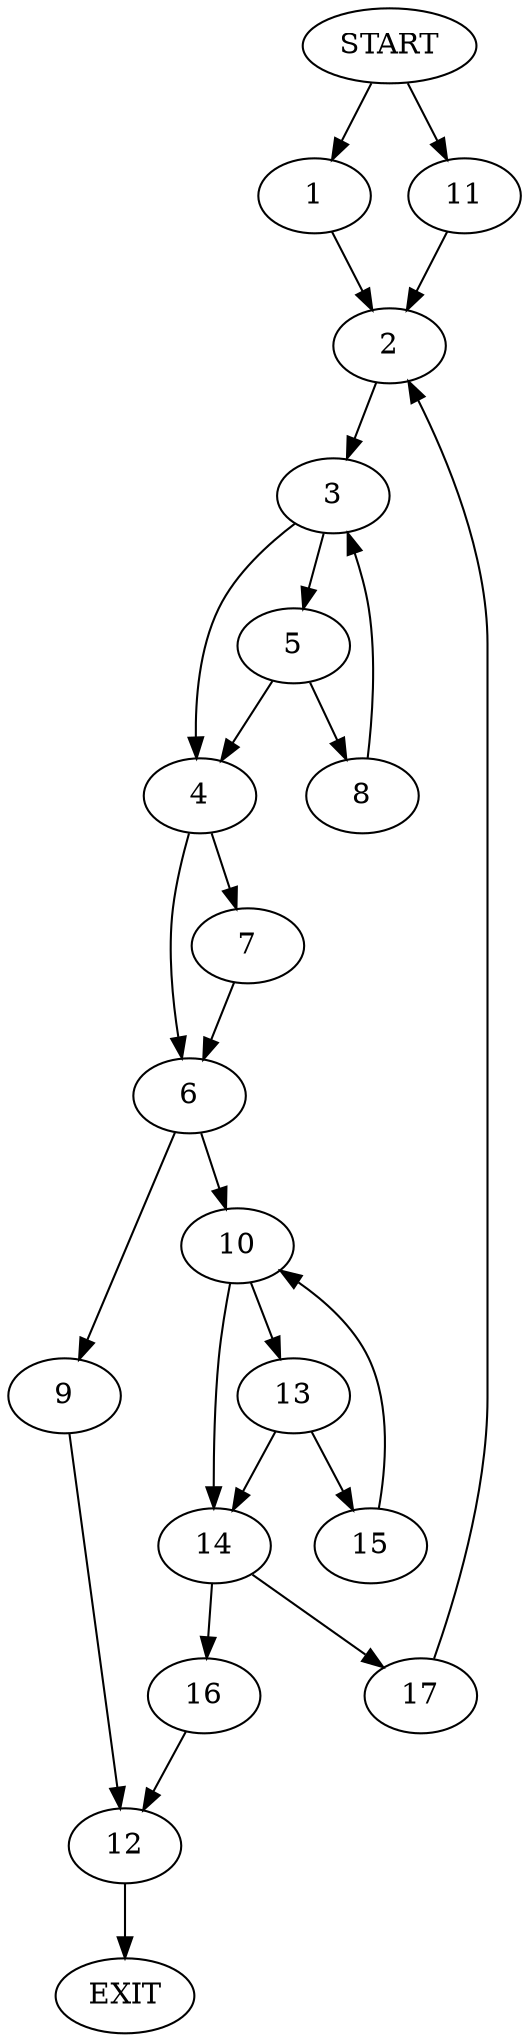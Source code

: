 digraph {
0 [label="START"]
18 [label="EXIT"]
0 -> 1
1 -> 2
2 -> 3
3 -> 4
3 -> 5
4 -> 6
4 -> 7
5 -> 4
5 -> 8
8 -> 3
6 -> 9
6 -> 10
7 -> 6
0 -> 11
11 -> 2
9 -> 12
10 -> 13
10 -> 14
12 -> 18
13 -> 14
13 -> 15
14 -> 16
14 -> 17
15 -> 10
17 -> 2
16 -> 12
}
